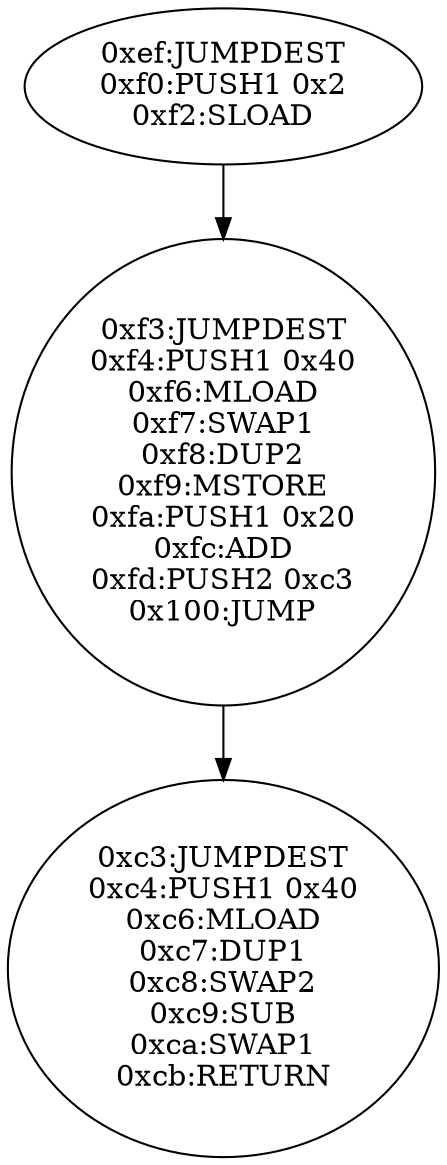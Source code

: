 digraph{
239[label="0xef:JUMPDEST
0xf0:PUSH1 0x2
0xf2:SLOAD"]
239 -> 243
243[label="0xf3:JUMPDEST
0xf4:PUSH1 0x40
0xf6:MLOAD
0xf7:SWAP1
0xf8:DUP2
0xf9:MSTORE
0xfa:PUSH1 0x20
0xfc:ADD
0xfd:PUSH2 0xc3
0x100:JUMP"]
243 -> 195
195[label="0xc3:JUMPDEST
0xc4:PUSH1 0x40
0xc6:MLOAD
0xc7:DUP1
0xc8:SWAP2
0xc9:SUB
0xca:SWAP1
0xcb:RETURN"]

}